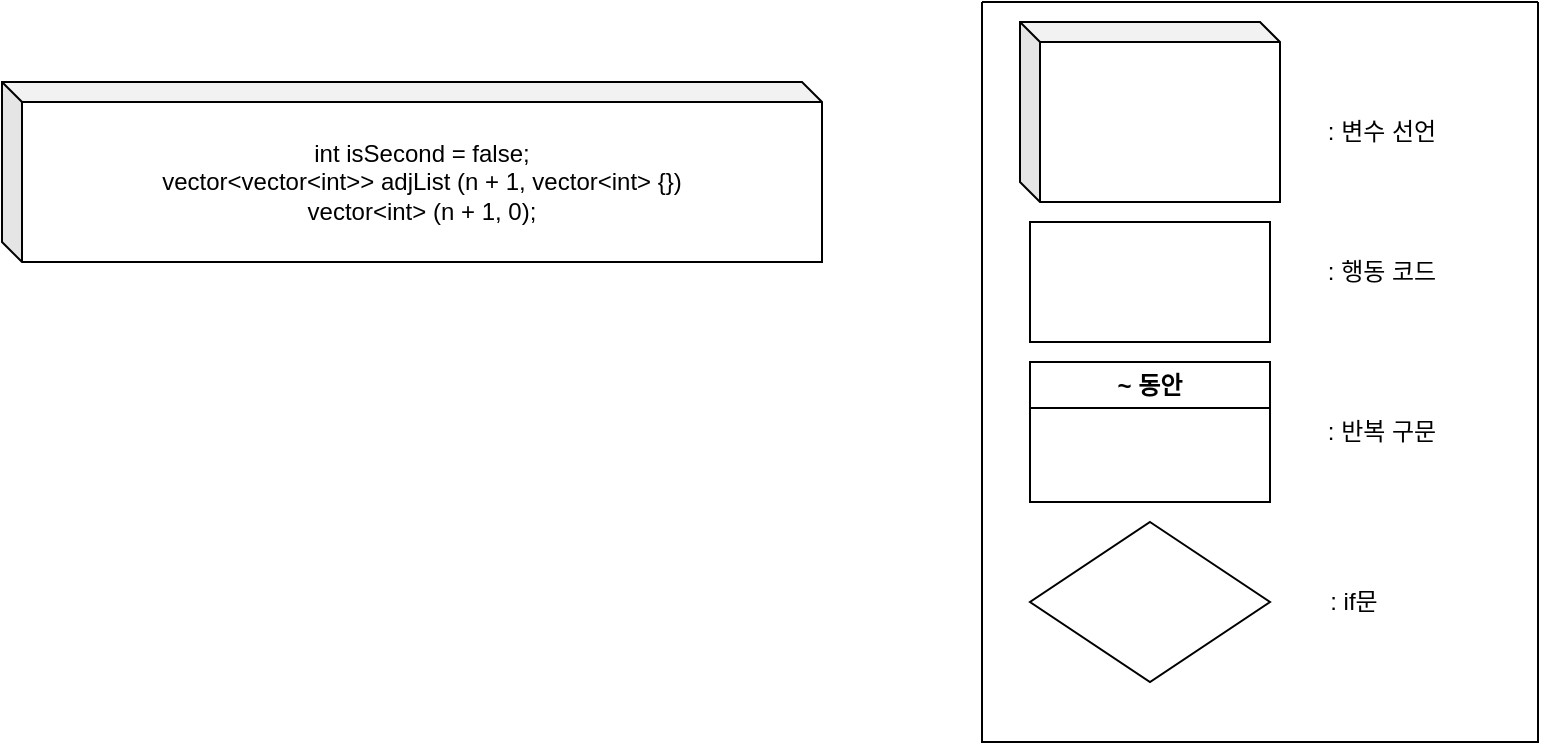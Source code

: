 <mxfile version="22.1.16" type="device">
  <diagram name="페이지-1" id="Tll_XDuqAGp0-DcrDELD">
    <mxGraphModel dx="1180" dy="685" grid="1" gridSize="10" guides="1" tooltips="1" connect="1" arrows="1" fold="1" page="1" pageScale="1" pageWidth="827" pageHeight="1169" math="0" shadow="0">
      <root>
        <mxCell id="0" />
        <mxCell id="1" parent="0" />
        <mxCell id="sV6fjjBmM9j3t6tn4-od-1" value="" style="swimlane;startSize=0;" vertex="1" parent="1">
          <mxGeometry x="540" y="10" width="278" height="370" as="geometry" />
        </mxCell>
        <mxCell id="sV6fjjBmM9j3t6tn4-od-2" value=": 변수 선언" style="text;html=1;align=center;verticalAlign=middle;whiteSpace=wrap;rounded=0;" vertex="1" parent="sV6fjjBmM9j3t6tn4-od-1">
          <mxGeometry x="170" y="50" width="60" height="30" as="geometry" />
        </mxCell>
        <mxCell id="sV6fjjBmM9j3t6tn4-od-3" value="" style="rounded=0;whiteSpace=wrap;html=1;" vertex="1" parent="sV6fjjBmM9j3t6tn4-od-1">
          <mxGeometry x="24" y="110" width="120" height="60" as="geometry" />
        </mxCell>
        <mxCell id="sV6fjjBmM9j3t6tn4-od-4" value=": 행동 코드" style="text;html=1;align=center;verticalAlign=middle;whiteSpace=wrap;rounded=0;" vertex="1" parent="sV6fjjBmM9j3t6tn4-od-1">
          <mxGeometry x="170" y="120" width="60" height="30" as="geometry" />
        </mxCell>
        <mxCell id="sV6fjjBmM9j3t6tn4-od-5" value="~ 동안" style="swimlane;whiteSpace=wrap;html=1;" vertex="1" parent="sV6fjjBmM9j3t6tn4-od-1">
          <mxGeometry x="24" y="180" width="120" height="70" as="geometry" />
        </mxCell>
        <mxCell id="sV6fjjBmM9j3t6tn4-od-6" value=": 반복 구문" style="text;html=1;align=center;verticalAlign=middle;whiteSpace=wrap;rounded=0;" vertex="1" parent="sV6fjjBmM9j3t6tn4-od-1">
          <mxGeometry x="170" y="200" width="60" height="30" as="geometry" />
        </mxCell>
        <mxCell id="sV6fjjBmM9j3t6tn4-od-7" value="" style="rhombus;whiteSpace=wrap;html=1;" vertex="1" parent="sV6fjjBmM9j3t6tn4-od-1">
          <mxGeometry x="24" y="260" width="120" height="80" as="geometry" />
        </mxCell>
        <mxCell id="sV6fjjBmM9j3t6tn4-od-8" value=": if문" style="text;html=1;align=center;verticalAlign=middle;whiteSpace=wrap;rounded=0;" vertex="1" parent="sV6fjjBmM9j3t6tn4-od-1">
          <mxGeometry x="156" y="285" width="60" height="30" as="geometry" />
        </mxCell>
        <mxCell id="sV6fjjBmM9j3t6tn4-od-9" value="" style="shape=cube;whiteSpace=wrap;html=1;boundedLbl=1;backgroundOutline=1;darkOpacity=0.05;darkOpacity2=0.1;size=10;" vertex="1" parent="sV6fjjBmM9j3t6tn4-od-1">
          <mxGeometry x="19" y="10" width="130" height="90" as="geometry" />
        </mxCell>
        <mxCell id="sV6fjjBmM9j3t6tn4-od-10" value="int isSecond = false;&lt;br&gt;vector&amp;lt;vector&amp;lt;int&amp;gt;&amp;gt; adjList (n + 1, vector&amp;lt;int&amp;gt; {})&lt;br&gt;vector&amp;lt;int&amp;gt; (n + 1, 0);" style="shape=cube;whiteSpace=wrap;html=1;boundedLbl=1;backgroundOutline=1;darkOpacity=0.05;darkOpacity2=0.1;size=10;" vertex="1" parent="1">
          <mxGeometry x="50" y="50" width="410" height="90" as="geometry" />
        </mxCell>
      </root>
    </mxGraphModel>
  </diagram>
</mxfile>
